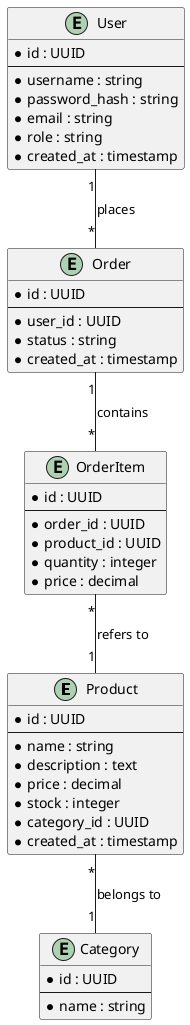 @startuml

entity "Product" {
  * id : UUID
  --
  * name : string
  * description : text
  * price : decimal
  * stock : integer
  * category_id : UUID
  * created_at : timestamp
}

entity "Category" {
  * id : UUID
  --
  * name : string
}

entity "User" {
  * id : UUID
  --
  * username : string
  * password_hash : string
  * email : string
  * role : string
  * created_at : timestamp
}

entity "Order" {
  * id : UUID
  --
  * user_id : UUID
  * status : string
  * created_at : timestamp
}

entity "OrderItem" {
  * id : UUID
  --
  * order_id : UUID
  * product_id : UUID
  * quantity : integer
  * price : decimal
}

User "1" -- "*" Order : places
Order "1" -- "*" OrderItem : contains
OrderItem "*" -- "1" Product : refers to
Product "*" -- "1" Category : belongs to

@enduml
